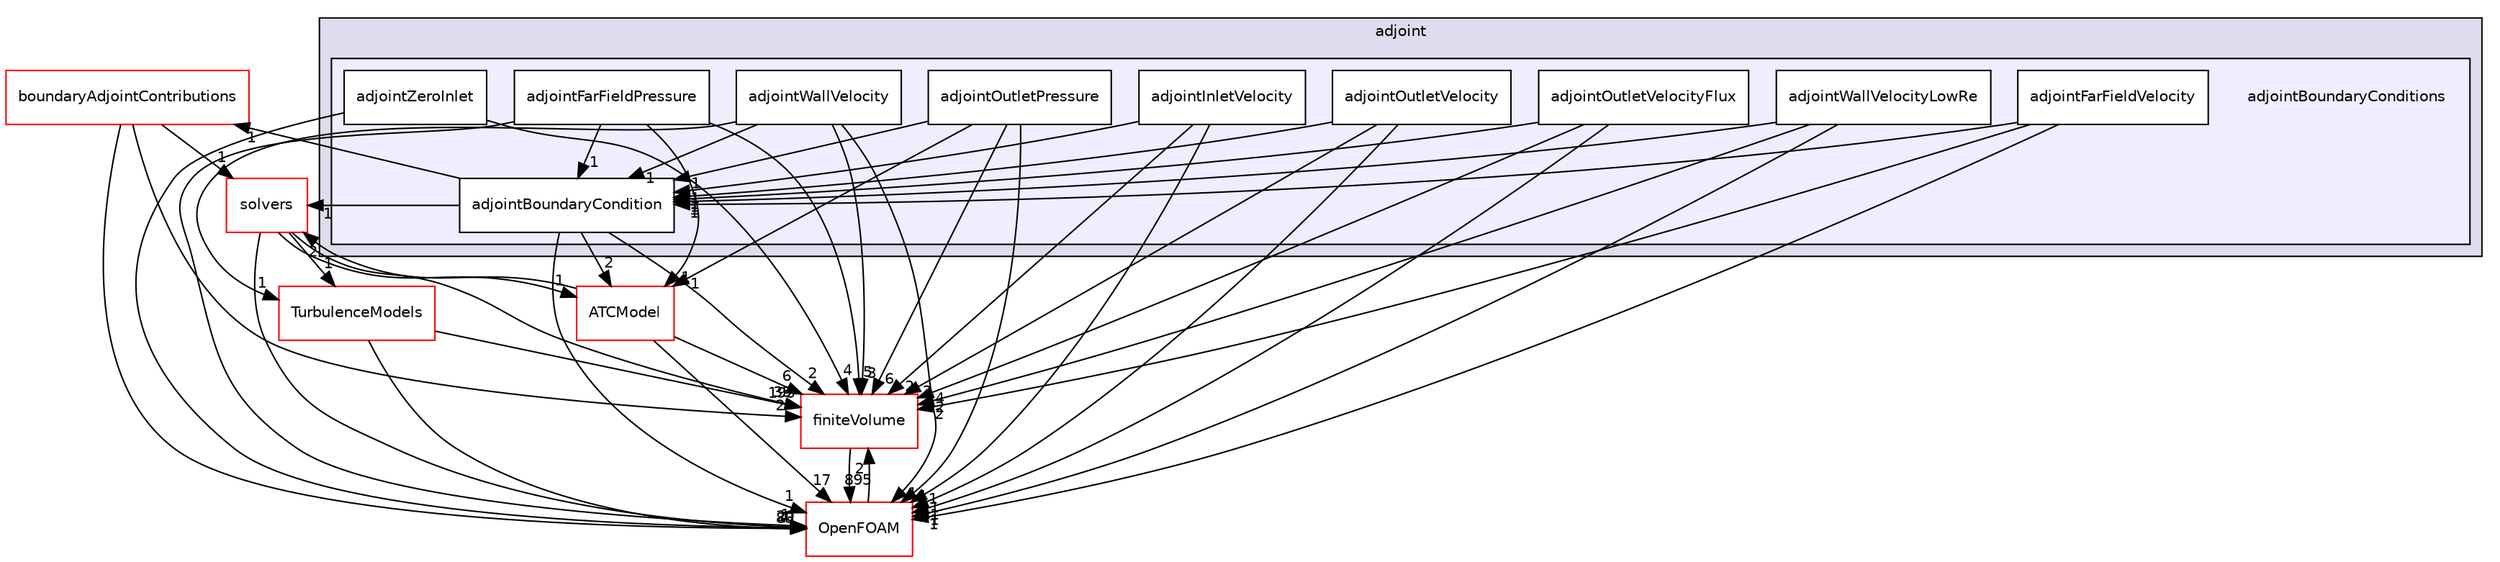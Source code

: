 digraph "src/optimisation/adjointOptimisation/adjoint/adjointBoundaryConditions" {
  bgcolor=transparent;
  compound=true
  node [ fontsize="10", fontname="Helvetica"];
  edge [ labelfontsize="10", labelfontname="Helvetica"];
  subgraph clusterdir_ec068ce9daa9333922b6d138eb1e178a {
    graph [ bgcolor="#ddddee", pencolor="black", label="adjoint" fontname="Helvetica", fontsize="10", URL="dir_ec068ce9daa9333922b6d138eb1e178a.html"]
  subgraph clusterdir_1784f822592d39f816c839dc1a098cdb {
    graph [ bgcolor="#eeeeff", pencolor="black", label="" URL="dir_1784f822592d39f816c839dc1a098cdb.html"];
    dir_1784f822592d39f816c839dc1a098cdb [shape=plaintext label="adjointBoundaryConditions"];
    dir_652b1198ee2276fb8c8e7ad72509d703 [shape=box label="adjointBoundaryCondition" color="black" fillcolor="white" style="filled" URL="dir_652b1198ee2276fb8c8e7ad72509d703.html"];
    dir_7c43e81a88cee91274734b8ddad49a04 [shape=box label="adjointFarFieldPressure" color="black" fillcolor="white" style="filled" URL="dir_7c43e81a88cee91274734b8ddad49a04.html"];
    dir_2b24c5d61ccd0862311df9ca66b1a4fb [shape=box label="adjointFarFieldVelocity" color="black" fillcolor="white" style="filled" URL="dir_2b24c5d61ccd0862311df9ca66b1a4fb.html"];
    dir_78e12f93a70730d2210e2ff601515868 [shape=box label="adjointInletVelocity" color="black" fillcolor="white" style="filled" URL="dir_78e12f93a70730d2210e2ff601515868.html"];
    dir_f0fa5364aeb9f2a80a7f10513932e0b4 [shape=box label="adjointOutletPressure" color="black" fillcolor="white" style="filled" URL="dir_f0fa5364aeb9f2a80a7f10513932e0b4.html"];
    dir_33dfd057c7340164d1c4cd34a39218bd [shape=box label="adjointOutletVelocity" color="black" fillcolor="white" style="filled" URL="dir_33dfd057c7340164d1c4cd34a39218bd.html"];
    dir_e13e80d482c4ce009680e04987edffee [shape=box label="adjointOutletVelocityFlux" color="black" fillcolor="white" style="filled" URL="dir_e13e80d482c4ce009680e04987edffee.html"];
    dir_e341982986ea024365ff215946f31eed [shape=box label="adjointWallVelocity" color="black" fillcolor="white" style="filled" URL="dir_e341982986ea024365ff215946f31eed.html"];
    dir_45b9a504af7c1a748def0c5c362865c7 [shape=box label="adjointWallVelocityLowRe" color="black" fillcolor="white" style="filled" URL="dir_45b9a504af7c1a748def0c5c362865c7.html"];
    dir_b41787af07b13ac1a5f1293efe262973 [shape=box label="adjointZeroInlet" color="black" fillcolor="white" style="filled" URL="dir_b41787af07b13ac1a5f1293efe262973.html"];
  }
  }
  dir_9bd15774b555cf7259a6fa18f99fe99b [shape=box label="finiteVolume" color="red" URL="dir_9bd15774b555cf7259a6fa18f99fe99b.html"];
  dir_f1ea2e00111d8324be054b4e32e6ee53 [shape=box label="solvers" color="red" URL="dir_f1ea2e00111d8324be054b4e32e6ee53.html"];
  dir_1eda626aeac0f0ad2848c36acaa5d501 [shape=box label="TurbulenceModels" color="red" URL="dir_1eda626aeac0f0ad2848c36acaa5d501.html"];
  dir_3c0395a0b3704d24024ddd387bcbaf66 [shape=box label="boundaryAdjointContributions" color="red" URL="dir_3c0395a0b3704d24024ddd387bcbaf66.html"];
  dir_6019e2ba756911614deb7d1618097af1 [shape=box label="ATCModel" color="red" URL="dir_6019e2ba756911614deb7d1618097af1.html"];
  dir_c5473ff19b20e6ec4dfe5c310b3778a8 [shape=box label="OpenFOAM" color="red" URL="dir_c5473ff19b20e6ec4dfe5c310b3778a8.html"];
  dir_b41787af07b13ac1a5f1293efe262973->dir_9bd15774b555cf7259a6fa18f99fe99b [headlabel="4", labeldistance=1.5 headhref="dir_002784_000814.html"];
  dir_b41787af07b13ac1a5f1293efe262973->dir_c5473ff19b20e6ec4dfe5c310b3778a8 [headlabel="4", labeldistance=1.5 headhref="dir_002784_002151.html"];
  dir_9bd15774b555cf7259a6fa18f99fe99b->dir_c5473ff19b20e6ec4dfe5c310b3778a8 [headlabel="895", labeldistance=1.5 headhref="dir_000814_002151.html"];
  dir_e341982986ea024365ff215946f31eed->dir_9bd15774b555cf7259a6fa18f99fe99b [headlabel="3", labeldistance=1.5 headhref="dir_002782_000814.html"];
  dir_e341982986ea024365ff215946f31eed->dir_1eda626aeac0f0ad2848c36acaa5d501 [headlabel="1", labeldistance=1.5 headhref="dir_002782_002933.html"];
  dir_e341982986ea024365ff215946f31eed->dir_652b1198ee2276fb8c8e7ad72509d703 [headlabel="1", labeldistance=1.5 headhref="dir_002782_002773.html"];
  dir_e341982986ea024365ff215946f31eed->dir_c5473ff19b20e6ec4dfe5c310b3778a8 [headlabel="1", labeldistance=1.5 headhref="dir_002782_002151.html"];
  dir_f1ea2e00111d8324be054b4e32e6ee53->dir_9bd15774b555cf7259a6fa18f99fe99b [headlabel="35", labeldistance=1.5 headhref="dir_002894_000814.html"];
  dir_f1ea2e00111d8324be054b4e32e6ee53->dir_1eda626aeac0f0ad2848c36acaa5d501 [headlabel="1", labeldistance=1.5 headhref="dir_002894_002933.html"];
  dir_f1ea2e00111d8324be054b4e32e6ee53->dir_6019e2ba756911614deb7d1618097af1 [headlabel="1", labeldistance=1.5 headhref="dir_002894_002785.html"];
  dir_f1ea2e00111d8324be054b4e32e6ee53->dir_c5473ff19b20e6ec4dfe5c310b3778a8 [headlabel="20", labeldistance=1.5 headhref="dir_002894_002151.html"];
  dir_e13e80d482c4ce009680e04987edffee->dir_9bd15774b555cf7259a6fa18f99fe99b [headlabel="4", labeldistance=1.5 headhref="dir_002781_000814.html"];
  dir_e13e80d482c4ce009680e04987edffee->dir_652b1198ee2276fb8c8e7ad72509d703 [headlabel="1", labeldistance=1.5 headhref="dir_002781_002773.html"];
  dir_e13e80d482c4ce009680e04987edffee->dir_c5473ff19b20e6ec4dfe5c310b3778a8 [headlabel="1", labeldistance=1.5 headhref="dir_002781_002151.html"];
  dir_78e12f93a70730d2210e2ff601515868->dir_9bd15774b555cf7259a6fa18f99fe99b [headlabel="2", labeldistance=1.5 headhref="dir_002776_000814.html"];
  dir_78e12f93a70730d2210e2ff601515868->dir_652b1198ee2276fb8c8e7ad72509d703 [headlabel="1", labeldistance=1.5 headhref="dir_002776_002773.html"];
  dir_78e12f93a70730d2210e2ff601515868->dir_c5473ff19b20e6ec4dfe5c310b3778a8 [headlabel="1", labeldistance=1.5 headhref="dir_002776_002151.html"];
  dir_1eda626aeac0f0ad2848c36acaa5d501->dir_9bd15774b555cf7259a6fa18f99fe99b [headlabel="193", labeldistance=1.5 headhref="dir_002933_000814.html"];
  dir_1eda626aeac0f0ad2848c36acaa5d501->dir_c5473ff19b20e6ec4dfe5c310b3778a8 [headlabel="83", labeldistance=1.5 headhref="dir_002933_002151.html"];
  dir_33dfd057c7340164d1c4cd34a39218bd->dir_9bd15774b555cf7259a6fa18f99fe99b [headlabel="3", labeldistance=1.5 headhref="dir_002779_000814.html"];
  dir_33dfd057c7340164d1c4cd34a39218bd->dir_652b1198ee2276fb8c8e7ad72509d703 [headlabel="1", labeldistance=1.5 headhref="dir_002779_002773.html"];
  dir_33dfd057c7340164d1c4cd34a39218bd->dir_c5473ff19b20e6ec4dfe5c310b3778a8 [headlabel="1", labeldistance=1.5 headhref="dir_002779_002151.html"];
  dir_3c0395a0b3704d24024ddd387bcbaf66->dir_9bd15774b555cf7259a6fa18f99fe99b [headlabel="2", labeldistance=1.5 headhref="dir_002794_000814.html"];
  dir_3c0395a0b3704d24024ddd387bcbaf66->dir_f1ea2e00111d8324be054b4e32e6ee53 [headlabel="1", labeldistance=1.5 headhref="dir_002794_002894.html"];
  dir_3c0395a0b3704d24024ddd387bcbaf66->dir_c5473ff19b20e6ec4dfe5c310b3778a8 [headlabel="7", labeldistance=1.5 headhref="dir_002794_002151.html"];
  dir_652b1198ee2276fb8c8e7ad72509d703->dir_9bd15774b555cf7259a6fa18f99fe99b [headlabel="2", labeldistance=1.5 headhref="dir_002773_000814.html"];
  dir_652b1198ee2276fb8c8e7ad72509d703->dir_f1ea2e00111d8324be054b4e32e6ee53 [headlabel="1", labeldistance=1.5 headhref="dir_002773_002894.html"];
  dir_652b1198ee2276fb8c8e7ad72509d703->dir_3c0395a0b3704d24024ddd387bcbaf66 [headlabel="1", labeldistance=1.5 headhref="dir_002773_002794.html"];
  dir_652b1198ee2276fb8c8e7ad72509d703->dir_6019e2ba756911614deb7d1618097af1 [headlabel="2", labeldistance=1.5 headhref="dir_002773_002785.html"];
  dir_652b1198ee2276fb8c8e7ad72509d703->dir_c5473ff19b20e6ec4dfe5c310b3778a8 [headlabel="1", labeldistance=1.5 headhref="dir_002773_002151.html"];
  dir_f0fa5364aeb9f2a80a7f10513932e0b4->dir_9bd15774b555cf7259a6fa18f99fe99b [headlabel="6", labeldistance=1.5 headhref="dir_002777_000814.html"];
  dir_f0fa5364aeb9f2a80a7f10513932e0b4->dir_652b1198ee2276fb8c8e7ad72509d703 [headlabel="1", labeldistance=1.5 headhref="dir_002777_002773.html"];
  dir_f0fa5364aeb9f2a80a7f10513932e0b4->dir_6019e2ba756911614deb7d1618097af1 [headlabel="1", labeldistance=1.5 headhref="dir_002777_002785.html"];
  dir_f0fa5364aeb9f2a80a7f10513932e0b4->dir_c5473ff19b20e6ec4dfe5c310b3778a8 [headlabel="1", labeldistance=1.5 headhref="dir_002777_002151.html"];
  dir_6019e2ba756911614deb7d1618097af1->dir_9bd15774b555cf7259a6fa18f99fe99b [headlabel="6", labeldistance=1.5 headhref="dir_002785_000814.html"];
  dir_6019e2ba756911614deb7d1618097af1->dir_f1ea2e00111d8324be054b4e32e6ee53 [headlabel="2", labeldistance=1.5 headhref="dir_002785_002894.html"];
  dir_6019e2ba756911614deb7d1618097af1->dir_c5473ff19b20e6ec4dfe5c310b3778a8 [headlabel="17", labeldistance=1.5 headhref="dir_002785_002151.html"];
  dir_c5473ff19b20e6ec4dfe5c310b3778a8->dir_9bd15774b555cf7259a6fa18f99fe99b [headlabel="2", labeldistance=1.5 headhref="dir_002151_000814.html"];
  dir_45b9a504af7c1a748def0c5c362865c7->dir_9bd15774b555cf7259a6fa18f99fe99b [headlabel="2", labeldistance=1.5 headhref="dir_002783_000814.html"];
  dir_45b9a504af7c1a748def0c5c362865c7->dir_652b1198ee2276fb8c8e7ad72509d703 [headlabel="1", labeldistance=1.5 headhref="dir_002783_002773.html"];
  dir_45b9a504af7c1a748def0c5c362865c7->dir_c5473ff19b20e6ec4dfe5c310b3778a8 [headlabel="1", labeldistance=1.5 headhref="dir_002783_002151.html"];
  dir_7c43e81a88cee91274734b8ddad49a04->dir_9bd15774b555cf7259a6fa18f99fe99b [headlabel="5", labeldistance=1.5 headhref="dir_002774_000814.html"];
  dir_7c43e81a88cee91274734b8ddad49a04->dir_652b1198ee2276fb8c8e7ad72509d703 [headlabel="1", labeldistance=1.5 headhref="dir_002774_002773.html"];
  dir_7c43e81a88cee91274734b8ddad49a04->dir_6019e2ba756911614deb7d1618097af1 [headlabel="1", labeldistance=1.5 headhref="dir_002774_002785.html"];
  dir_7c43e81a88cee91274734b8ddad49a04->dir_c5473ff19b20e6ec4dfe5c310b3778a8 [headlabel="1", labeldistance=1.5 headhref="dir_002774_002151.html"];
  dir_2b24c5d61ccd0862311df9ca66b1a4fb->dir_9bd15774b555cf7259a6fa18f99fe99b [headlabel="2", labeldistance=1.5 headhref="dir_002775_000814.html"];
  dir_2b24c5d61ccd0862311df9ca66b1a4fb->dir_652b1198ee2276fb8c8e7ad72509d703 [headlabel="1", labeldistance=1.5 headhref="dir_002775_002773.html"];
  dir_2b24c5d61ccd0862311df9ca66b1a4fb->dir_c5473ff19b20e6ec4dfe5c310b3778a8 [headlabel="1", labeldistance=1.5 headhref="dir_002775_002151.html"];
}
